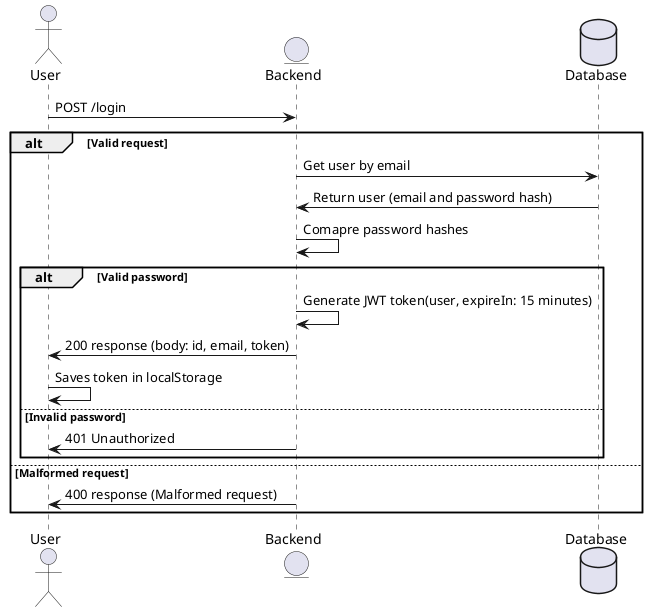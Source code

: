 @startuml
actor User as user
entity Backend as backend
database Database as database


user -> backend: POST /login
alt Valid request 
    backend -> database: Get user by email
    database -> backend: Return user (email and password hash)
    backend -> backend: Comapre password hashes

    alt Valid password
        backend -> backend: Generate JWT token(user, expireIn: 15 minutes)
        backend -> user: 200 response (body: id, email, token)
        user-> user: Saves token in localStorage

    else Invalid password
        backend -> user: 401 Unauthorized
    end

else Malformed request
    backend -> user: 400 response (Malformed request)
end
@enduml